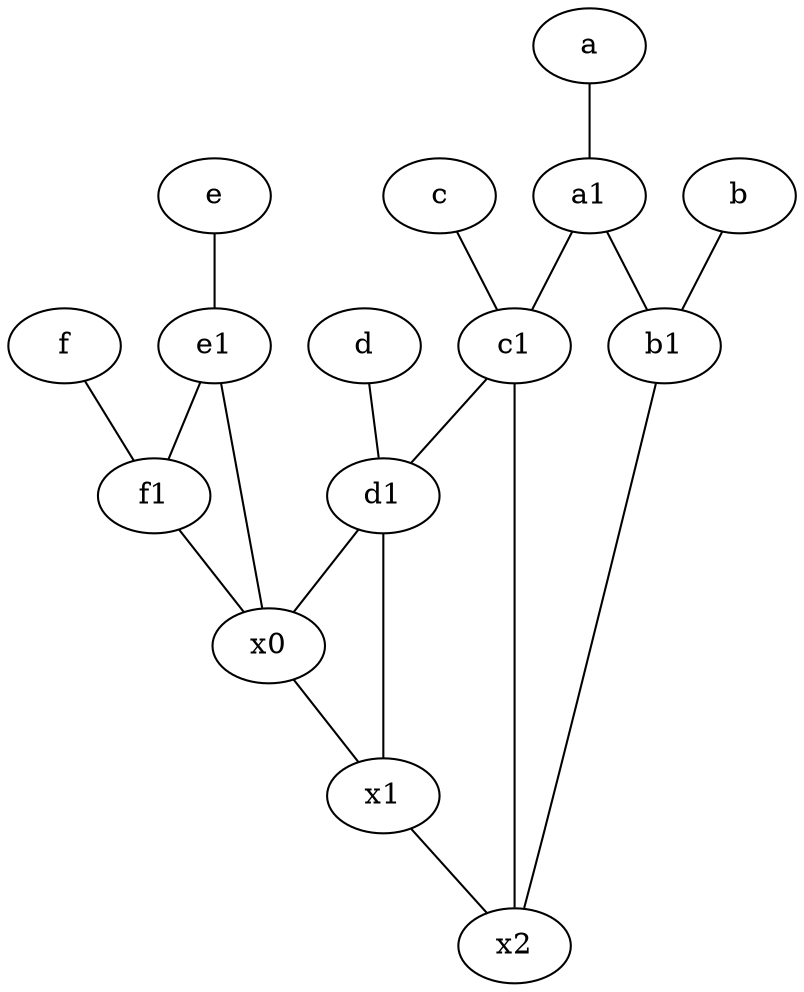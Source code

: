 graph {
	x1
	a [pos="8,2!"]
	c [pos="4.5,2!"]
	f1 [pos="3,8!"]
	e1 [pos="7,7!"]
	x2
	e [pos="7,9!"]
	b [pos="10,4!"]
	f [pos="3,9!"]
	d1 [pos="3,5!"]
	x0
	c1 [pos="4.5,3!"]
	d [pos="2,5!"]
	b1 [pos="9,4!"]
	a1 [pos="8,3!"]
	d -- d1
	a1 -- b1
	a1 -- c1
	e -- e1
	c -- c1
	x1 -- x2
	x0 -- x1
	f -- f1
	e1 -- x0
	c1 -- x2
	d1 -- x1
	f1 -- x0
	d1 -- x0
	b1 -- x2
	a -- a1
	b -- b1
	e1 -- f1
	c1 -- d1
}
